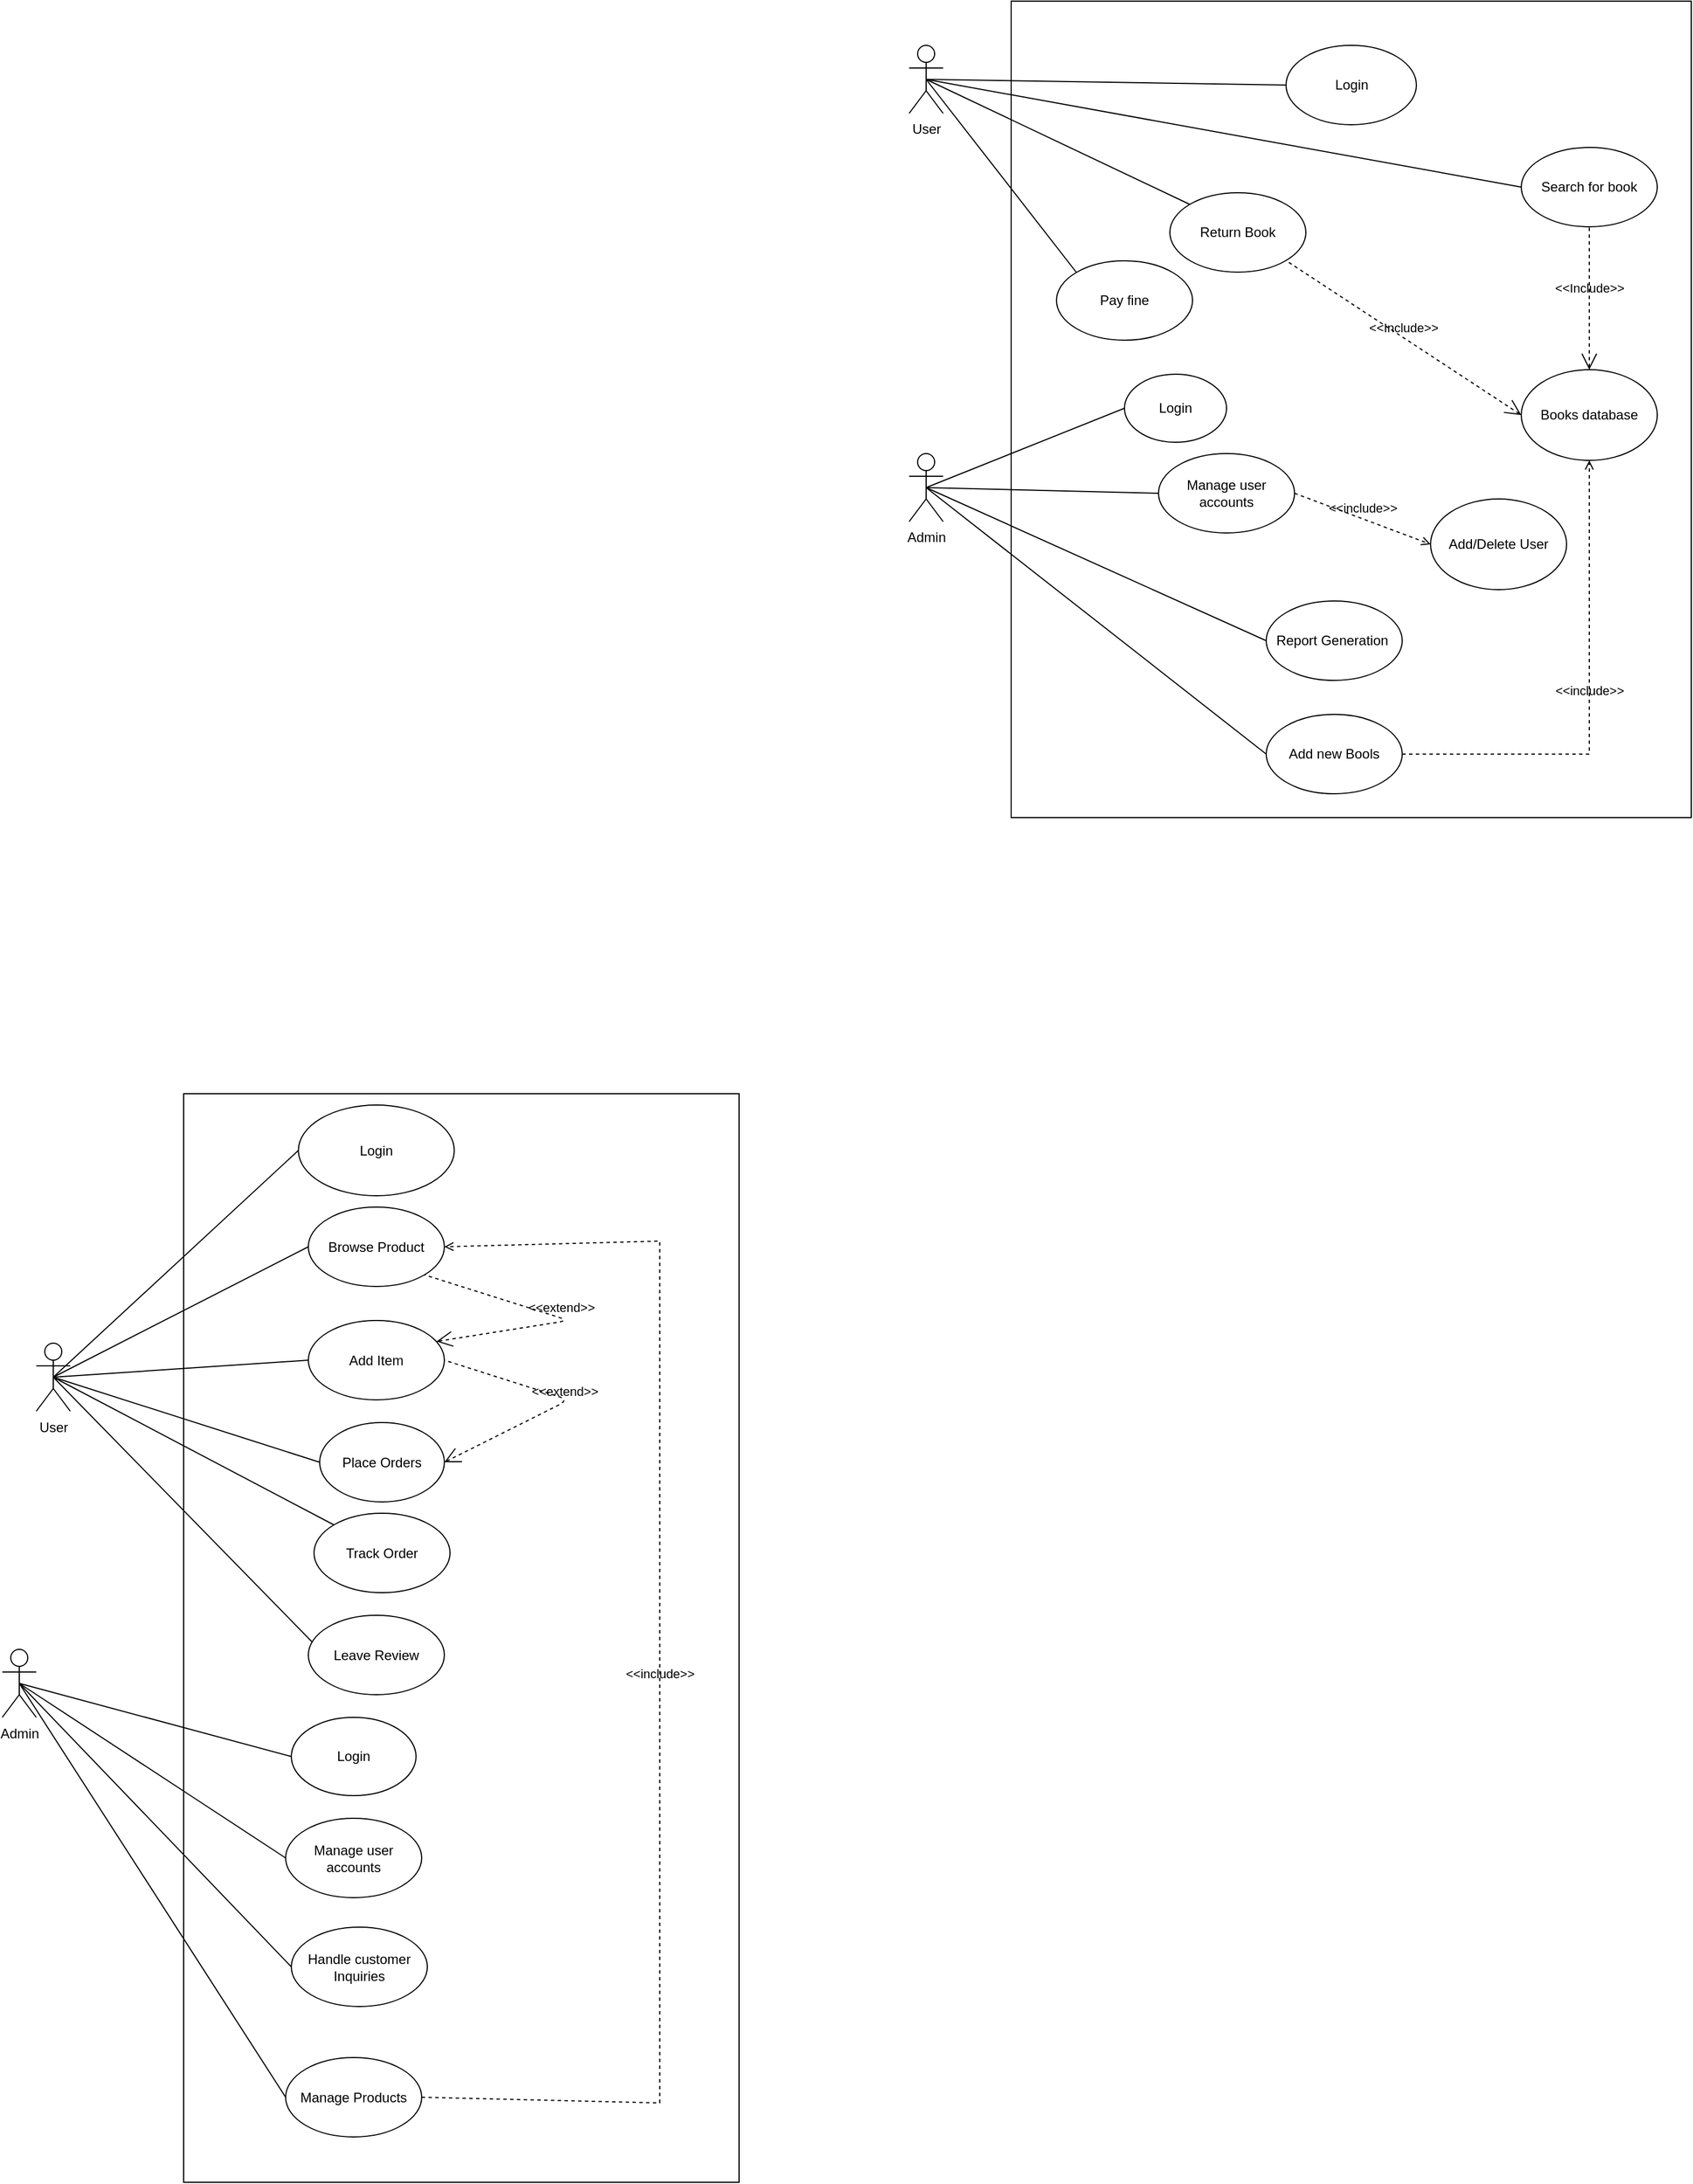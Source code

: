<mxfile version="24.7.10">
  <diagram name="Page-1" id="jw0Ew0xG1-9-6vdu3aY6">
    <mxGraphModel grid="1" page="1" gridSize="10" guides="1" tooltips="1" connect="1" arrows="1" fold="1" pageScale="1" pageWidth="850" pageHeight="1100" math="0" shadow="0">
      <root>
        <mxCell id="0" />
        <mxCell id="1" parent="0" />
        <mxCell id="_Dizf5TkOTmOGYpoTZ8_-41" value="" style="rounded=0;whiteSpace=wrap;html=1;labelBackgroundColor=none;" vertex="1" parent="1">
          <mxGeometry x="970" y="201" width="600" height="720" as="geometry" />
        </mxCell>
        <mxCell id="_Dizf5TkOTmOGYpoTZ8_-42" value="User" style="shape=umlActor;verticalLabelPosition=bottom;verticalAlign=top;html=1;outlineConnect=0;labelBackgroundColor=none;rounded=0;" vertex="1" parent="1">
          <mxGeometry x="880" y="240" width="30" height="60" as="geometry" />
        </mxCell>
        <mxCell id="_Dizf5TkOTmOGYpoTZ8_-43" value="Login" style="ellipse;whiteSpace=wrap;html=1;labelBackgroundColor=none;rounded=0;" vertex="1" parent="1">
          <mxGeometry x="1212.5" y="240" width="115" height="70" as="geometry" />
        </mxCell>
        <mxCell id="_Dizf5TkOTmOGYpoTZ8_-46" value="Search for book" style="ellipse;whiteSpace=wrap;html=1;labelBackgroundColor=none;rounded=0;" vertex="1" parent="1">
          <mxGeometry x="1420" y="330" width="120" height="70" as="geometry" />
        </mxCell>
        <mxCell id="_Dizf5TkOTmOGYpoTZ8_-48" value="Pay fine" style="ellipse;whiteSpace=wrap;html=1;labelBackgroundColor=none;rounded=0;" vertex="1" parent="1">
          <mxGeometry x="1010" y="430" width="120" height="70" as="geometry" />
        </mxCell>
        <mxCell id="_Dizf5TkOTmOGYpoTZ8_-50" value="&lt;div&gt;&lt;span style=&quot;background-color: initial;&quot;&gt;Books database&lt;/span&gt;&lt;br&gt;&lt;/div&gt;" style="ellipse;whiteSpace=wrap;html=1;labelBackgroundColor=none;rounded=0;" vertex="1" parent="1">
          <mxGeometry x="1420" y="526" width="120" height="80" as="geometry" />
        </mxCell>
        <mxCell id="_Dizf5TkOTmOGYpoTZ8_-51" value="&amp;lt;&amp;lt;include&amp;gt;&amp;gt;" style="html=1;verticalAlign=bottom;labelBackgroundColor=none;endArrow=open;endFill=0;dashed=1;rounded=0;entryX=0;entryY=0.5;entryDx=0;entryDy=0;exitX=1;exitY=0.5;exitDx=0;exitDy=0;fontColor=default;" edge="1" parent="1" source="_Dizf5TkOTmOGYpoTZ8_-57" target="_Dizf5TkOTmOGYpoTZ8_-65">
          <mxGeometry width="160" relative="1" as="geometry">
            <mxPoint x="1110" y="270" as="sourcePoint" />
            <mxPoint x="1260" y="270" as="targetPoint" />
          </mxGeometry>
        </mxCell>
        <mxCell id="_Dizf5TkOTmOGYpoTZ8_-52" value="Return Book" style="ellipse;whiteSpace=wrap;html=1;labelBackgroundColor=none;rounded=0;" vertex="1" parent="1">
          <mxGeometry x="1110" y="370" width="120" height="70" as="geometry" />
        </mxCell>
        <mxCell id="_Dizf5TkOTmOGYpoTZ8_-54" value="Admin" style="shape=umlActor;verticalLabelPosition=bottom;verticalAlign=top;html=1;outlineConnect=0;labelBackgroundColor=none;rounded=0;" vertex="1" parent="1">
          <mxGeometry x="880" y="600" width="30" height="60" as="geometry" />
        </mxCell>
        <mxCell id="_Dizf5TkOTmOGYpoTZ8_-57" value="Manage user accounts" style="ellipse;whiteSpace=wrap;html=1;labelBackgroundColor=none;rounded=0;" vertex="1" parent="1">
          <mxGeometry x="1100" y="600" width="120" height="70" as="geometry" />
        </mxCell>
        <mxCell id="_Dizf5TkOTmOGYpoTZ8_-58" value="Add new Bools" style="ellipse;whiteSpace=wrap;html=1;labelBackgroundColor=none;rounded=0;" vertex="1" parent="1">
          <mxGeometry x="1195" y="830" width="120" height="70" as="geometry" />
        </mxCell>
        <mxCell id="_Dizf5TkOTmOGYpoTZ8_-59" value="&amp;lt;&amp;lt;include&amp;gt;&amp;gt;" style="html=1;verticalAlign=bottom;labelBackgroundColor=none;endArrow=open;endFill=0;dashed=1;rounded=0;entryX=0.5;entryY=1;entryDx=0;entryDy=0;exitX=1;exitY=0.5;exitDx=0;exitDy=0;fontColor=default;" edge="1" parent="1" source="_Dizf5TkOTmOGYpoTZ8_-58" target="_Dizf5TkOTmOGYpoTZ8_-50">
          <mxGeometry width="160" relative="1" as="geometry">
            <mxPoint x="1404" y="407" as="sourcePoint" />
            <mxPoint x="1403" y="475" as="targetPoint" />
            <Array as="points">
              <mxPoint x="1480" y="865" />
            </Array>
          </mxGeometry>
        </mxCell>
        <mxCell id="_Dizf5TkOTmOGYpoTZ8_-60" value="Report Generation&amp;nbsp;" style="ellipse;whiteSpace=wrap;html=1;labelBackgroundColor=none;rounded=0;" vertex="1" parent="1">
          <mxGeometry x="1195" y="730" width="120" height="70" as="geometry" />
        </mxCell>
        <mxCell id="_Dizf5TkOTmOGYpoTZ8_-61" value="Login" style="ellipse;whiteSpace=wrap;html=1;labelBackgroundColor=none;rounded=0;" vertex="1" parent="1">
          <mxGeometry x="1070" y="530" width="90" height="60" as="geometry" />
        </mxCell>
        <mxCell id="_Dizf5TkOTmOGYpoTZ8_-65" value="&lt;div&gt;&lt;span style=&quot;background-color: initial;&quot;&gt;Add/Delete User&lt;/span&gt;&lt;br&gt;&lt;/div&gt;" style="ellipse;whiteSpace=wrap;html=1;labelBackgroundColor=none;rounded=0;" vertex="1" parent="1">
          <mxGeometry x="1340" y="640" width="120" height="80" as="geometry" />
        </mxCell>
        <mxCell id="_Dizf5TkOTmOGYpoTZ8_-66" value="&amp;lt;&amp;lt;Include&amp;gt;&amp;gt;" style="edgeStyle=none;html=1;startArrow=open;endArrow=none;startSize=12;verticalAlign=bottom;dashed=1;labelBackgroundColor=none;rounded=0;entryX=0.5;entryY=1;entryDx=0;entryDy=0;exitX=0.5;exitY=0;exitDx=0;exitDy=0;fontColor=default;" edge="1" parent="1" source="_Dizf5TkOTmOGYpoTZ8_-50" target="_Dizf5TkOTmOGYpoTZ8_-46">
          <mxGeometry width="160" relative="1" as="geometry">
            <mxPoint x="1250" y="440" as="sourcePoint" />
            <mxPoint x="1410" y="440" as="targetPoint" />
          </mxGeometry>
        </mxCell>
        <mxCell id="_Dizf5TkOTmOGYpoTZ8_-69" value="&amp;lt;&amp;lt;Include&amp;gt;&amp;gt;" style="edgeStyle=none;html=1;startArrow=open;endArrow=none;startSize=12;verticalAlign=bottom;dashed=1;labelBackgroundColor=none;rounded=0;entryX=1;entryY=1;entryDx=0;entryDy=0;exitX=0;exitY=0.5;exitDx=0;exitDy=0;fontColor=default;" edge="1" parent="1" source="_Dizf5TkOTmOGYpoTZ8_-50" target="_Dizf5TkOTmOGYpoTZ8_-52">
          <mxGeometry width="160" relative="1" as="geometry">
            <mxPoint x="1490" y="480" as="sourcePoint" />
            <mxPoint x="1490" y="410" as="targetPoint" />
          </mxGeometry>
        </mxCell>
        <mxCell id="_Dizf5TkOTmOGYpoTZ8_-74" value="" style="endArrow=none;html=1;rounded=0;entryX=0;entryY=0;entryDx=0;entryDy=0;exitX=0.5;exitY=0.5;exitDx=0;exitDy=0;exitPerimeter=0;labelBackgroundColor=none;fontColor=default;" edge="1" parent="1" source="_Dizf5TkOTmOGYpoTZ8_-42" target="_Dizf5TkOTmOGYpoTZ8_-48">
          <mxGeometry width="50" height="50" relative="1" as="geometry">
            <mxPoint x="890" y="450" as="sourcePoint" />
            <mxPoint x="940" y="400" as="targetPoint" />
          </mxGeometry>
        </mxCell>
        <mxCell id="_Dizf5TkOTmOGYpoTZ8_-75" value="" style="endArrow=none;html=1;rounded=0;entryX=0;entryY=0;entryDx=0;entryDy=0;exitX=0.5;exitY=0.5;exitDx=0;exitDy=0;exitPerimeter=0;labelBackgroundColor=none;fontColor=default;" edge="1" parent="1" source="_Dizf5TkOTmOGYpoTZ8_-42" target="_Dizf5TkOTmOGYpoTZ8_-52">
          <mxGeometry width="50" height="50" relative="1" as="geometry">
            <mxPoint x="905" y="270" as="sourcePoint" />
            <mxPoint x="1077" y="440" as="targetPoint" />
          </mxGeometry>
        </mxCell>
        <mxCell id="_Dizf5TkOTmOGYpoTZ8_-76" value="" style="endArrow=none;html=1;rounded=0;entryX=0;entryY=0.5;entryDx=0;entryDy=0;exitX=0.5;exitY=0.5;exitDx=0;exitDy=0;exitPerimeter=0;labelBackgroundColor=none;fontColor=default;" edge="1" parent="1" source="_Dizf5TkOTmOGYpoTZ8_-42" target="_Dizf5TkOTmOGYpoTZ8_-46">
          <mxGeometry width="50" height="50" relative="1" as="geometry">
            <mxPoint x="915" y="280" as="sourcePoint" />
            <mxPoint x="1087" y="450" as="targetPoint" />
          </mxGeometry>
        </mxCell>
        <mxCell id="_Dizf5TkOTmOGYpoTZ8_-77" value="" style="endArrow=none;html=1;rounded=0;exitX=0.5;exitY=0.5;exitDx=0;exitDy=0;exitPerimeter=0;labelBackgroundColor=none;fontColor=default;entryX=0;entryY=0.5;entryDx=0;entryDy=0;" edge="1" parent="1" source="_Dizf5TkOTmOGYpoTZ8_-42" target="_Dizf5TkOTmOGYpoTZ8_-43">
          <mxGeometry width="50" height="50" relative="1" as="geometry">
            <mxPoint x="900" y="260" as="sourcePoint" />
            <mxPoint x="1180" y="260" as="targetPoint" />
          </mxGeometry>
        </mxCell>
        <mxCell id="_Dizf5TkOTmOGYpoTZ8_-78" value="" style="endArrow=none;html=1;rounded=0;entryX=0;entryY=0.5;entryDx=0;entryDy=0;exitX=0.5;exitY=0.5;exitDx=0;exitDy=0;exitPerimeter=0;labelBackgroundColor=none;fontColor=default;" edge="1" parent="1" source="_Dizf5TkOTmOGYpoTZ8_-54" target="_Dizf5TkOTmOGYpoTZ8_-61">
          <mxGeometry width="50" height="50" relative="1" as="geometry">
            <mxPoint x="905" y="270" as="sourcePoint" />
            <mxPoint x="1077" y="440" as="targetPoint" />
          </mxGeometry>
        </mxCell>
        <mxCell id="_Dizf5TkOTmOGYpoTZ8_-79" value="" style="endArrow=none;html=1;rounded=0;entryX=0;entryY=0.5;entryDx=0;entryDy=0;exitX=0.5;exitY=0.5;exitDx=0;exitDy=0;exitPerimeter=0;labelBackgroundColor=none;fontColor=default;" edge="1" parent="1" source="_Dizf5TkOTmOGYpoTZ8_-54" target="_Dizf5TkOTmOGYpoTZ8_-57">
          <mxGeometry width="50" height="50" relative="1" as="geometry">
            <mxPoint x="900" y="630" as="sourcePoint" />
            <mxPoint x="1080" y="570" as="targetPoint" />
          </mxGeometry>
        </mxCell>
        <mxCell id="_Dizf5TkOTmOGYpoTZ8_-80" value="" style="endArrow=none;html=1;rounded=0;entryX=0;entryY=0.5;entryDx=0;entryDy=0;exitX=0.5;exitY=0.5;exitDx=0;exitDy=0;exitPerimeter=0;labelBackgroundColor=none;fontColor=default;" edge="1" parent="1" source="_Dizf5TkOTmOGYpoTZ8_-54" target="_Dizf5TkOTmOGYpoTZ8_-60">
          <mxGeometry width="50" height="50" relative="1" as="geometry">
            <mxPoint x="910" y="640" as="sourcePoint" />
            <mxPoint x="1110" y="645" as="targetPoint" />
          </mxGeometry>
        </mxCell>
        <mxCell id="_Dizf5TkOTmOGYpoTZ8_-81" value="" style="endArrow=none;html=1;rounded=0;entryX=0;entryY=0.5;entryDx=0;entryDy=0;exitX=0.5;exitY=0.5;exitDx=0;exitDy=0;exitPerimeter=0;labelBackgroundColor=none;fontColor=default;" edge="1" parent="1" source="_Dizf5TkOTmOGYpoTZ8_-54" target="_Dizf5TkOTmOGYpoTZ8_-58">
          <mxGeometry width="50" height="50" relative="1" as="geometry">
            <mxPoint x="905" y="640" as="sourcePoint" />
            <mxPoint x="1205" y="775" as="targetPoint" />
          </mxGeometry>
        </mxCell>
        <mxCell id="_Dizf5TkOTmOGYpoTZ8_-165" value="User" style="shape=umlActor;verticalLabelPosition=bottom;verticalAlign=top;html=1;outlineConnect=0;labelBackgroundColor=none;rounded=0;" vertex="1" parent="1">
          <mxGeometry x="110" y="1384.5" width="30" height="60" as="geometry" />
        </mxCell>
        <mxCell id="_Dizf5TkOTmOGYpoTZ8_-193" value="" style="rounded=0;whiteSpace=wrap;html=1;" vertex="1" parent="1">
          <mxGeometry x="240" y="1164.5" width="490" height="960" as="geometry" />
        </mxCell>
        <mxCell id="_Dizf5TkOTmOGYpoTZ8_-166" value="Login" style="ellipse;whiteSpace=wrap;html=1;labelBackgroundColor=none;rounded=0;" vertex="1" parent="1">
          <mxGeometry x="341.25" y="1174.5" width="137.5" height="80" as="geometry" />
        </mxCell>
        <mxCell id="_Dizf5TkOTmOGYpoTZ8_-167" value="Browse Product" style="ellipse;whiteSpace=wrap;html=1;labelBackgroundColor=none;rounded=0;" vertex="1" parent="1">
          <mxGeometry x="350" y="1264.5" width="120" height="70" as="geometry" />
        </mxCell>
        <mxCell id="_Dizf5TkOTmOGYpoTZ8_-168" value="Track Order" style="ellipse;whiteSpace=wrap;html=1;labelBackgroundColor=none;rounded=0;" vertex="1" parent="1">
          <mxGeometry x="355" y="1534.5" width="120" height="70" as="geometry" />
        </mxCell>
        <mxCell id="_Dizf5TkOTmOGYpoTZ8_-171" value="Admin" style="shape=umlActor;verticalLabelPosition=bottom;verticalAlign=top;html=1;outlineConnect=0;labelBackgroundColor=none;rounded=0;" vertex="1" parent="1">
          <mxGeometry x="80" y="1654.5" width="30" height="60" as="geometry" />
        </mxCell>
        <mxCell id="_Dizf5TkOTmOGYpoTZ8_-172" value="Manage user accounts" style="ellipse;whiteSpace=wrap;html=1;labelBackgroundColor=none;rounded=0;" vertex="1" parent="1">
          <mxGeometry x="330" y="1803.5" width="120" height="70" as="geometry" />
        </mxCell>
        <mxCell id="_Dizf5TkOTmOGYpoTZ8_-173" value="Manage Products" style="ellipse;whiteSpace=wrap;html=1;labelBackgroundColor=none;rounded=0;" vertex="1" parent="1">
          <mxGeometry x="330" y="2014.5" width="120" height="70" as="geometry" />
        </mxCell>
        <mxCell id="_Dizf5TkOTmOGYpoTZ8_-175" value="Handle customer Inquiries" style="ellipse;whiteSpace=wrap;html=1;labelBackgroundColor=none;rounded=0;" vertex="1" parent="1">
          <mxGeometry x="335" y="1899.5" width="120" height="70" as="geometry" />
        </mxCell>
        <mxCell id="_Dizf5TkOTmOGYpoTZ8_-176" value="Login" style="ellipse;whiteSpace=wrap;html=1;labelBackgroundColor=none;rounded=0;" vertex="1" parent="1">
          <mxGeometry x="335" y="1714.5" width="110" height="69" as="geometry" />
        </mxCell>
        <mxCell id="_Dizf5TkOTmOGYpoTZ8_-179" value="" style="endArrow=none;html=1;rounded=0;entryX=0;entryY=0;entryDx=0;entryDy=0;exitX=0.5;exitY=0.5;exitDx=0;exitDy=0;exitPerimeter=0;labelBackgroundColor=none;fontColor=default;" edge="1" parent="1" source="_Dizf5TkOTmOGYpoTZ8_-165" target="_Dizf5TkOTmOGYpoTZ8_-168">
          <mxGeometry width="50" height="50" relative="1" as="geometry">
            <mxPoint x="120" y="1583.5" as="sourcePoint" />
            <mxPoint x="170" y="1533.5" as="targetPoint" />
          </mxGeometry>
        </mxCell>
        <mxCell id="_Dizf5TkOTmOGYpoTZ8_-180" value="" style="endArrow=none;html=1;rounded=0;entryX=0;entryY=0.5;entryDx=0;entryDy=0;exitX=0.5;exitY=0.5;exitDx=0;exitDy=0;exitPerimeter=0;labelBackgroundColor=none;fontColor=default;" edge="1" parent="1" source="_Dizf5TkOTmOGYpoTZ8_-165" target="_Dizf5TkOTmOGYpoTZ8_-167">
          <mxGeometry width="50" height="50" relative="1" as="geometry">
            <mxPoint x="145" y="1413.5" as="sourcePoint" />
            <mxPoint x="317" y="1583.5" as="targetPoint" />
          </mxGeometry>
        </mxCell>
        <mxCell id="_Dizf5TkOTmOGYpoTZ8_-181" value="" style="endArrow=none;html=1;rounded=0;exitX=0.5;exitY=0.5;exitDx=0;exitDy=0;exitPerimeter=0;labelBackgroundColor=none;fontColor=default;entryX=0;entryY=0.5;entryDx=0;entryDy=0;" edge="1" parent="1" source="_Dizf5TkOTmOGYpoTZ8_-165" target="_Dizf5TkOTmOGYpoTZ8_-166">
          <mxGeometry width="50" height="50" relative="1" as="geometry">
            <mxPoint x="130" y="1393.5" as="sourcePoint" />
            <mxPoint x="410" y="1393.5" as="targetPoint" />
          </mxGeometry>
        </mxCell>
        <mxCell id="_Dizf5TkOTmOGYpoTZ8_-182" value="" style="endArrow=none;html=1;rounded=0;entryX=0;entryY=0.5;entryDx=0;entryDy=0;exitX=0.5;exitY=0.5;exitDx=0;exitDy=0;exitPerimeter=0;labelBackgroundColor=none;fontColor=default;" edge="1" parent="1" source="_Dizf5TkOTmOGYpoTZ8_-171" target="_Dizf5TkOTmOGYpoTZ8_-176">
          <mxGeometry width="50" height="50" relative="1" as="geometry">
            <mxPoint x="120" y="1418.5" as="sourcePoint" />
            <mxPoint x="292" y="1588.5" as="targetPoint" />
          </mxGeometry>
        </mxCell>
        <mxCell id="_Dizf5TkOTmOGYpoTZ8_-183" value="" style="endArrow=none;html=1;rounded=0;entryX=0;entryY=0.5;entryDx=0;entryDy=0;exitX=0.5;exitY=0.5;exitDx=0;exitDy=0;exitPerimeter=0;labelBackgroundColor=none;fontColor=default;" edge="1" parent="1" source="_Dizf5TkOTmOGYpoTZ8_-171" target="_Dizf5TkOTmOGYpoTZ8_-172">
          <mxGeometry width="50" height="50" relative="1" as="geometry">
            <mxPoint x="115" y="1778.5" as="sourcePoint" />
            <mxPoint x="295" y="1718.5" as="targetPoint" />
          </mxGeometry>
        </mxCell>
        <mxCell id="_Dizf5TkOTmOGYpoTZ8_-184" value="" style="endArrow=none;html=1;rounded=0;entryX=0;entryY=0.5;entryDx=0;entryDy=0;exitX=0.5;exitY=0.5;exitDx=0;exitDy=0;exitPerimeter=0;labelBackgroundColor=none;fontColor=default;" edge="1" parent="1" source="_Dizf5TkOTmOGYpoTZ8_-171" target="_Dizf5TkOTmOGYpoTZ8_-175">
          <mxGeometry width="50" height="50" relative="1" as="geometry">
            <mxPoint x="125" y="1788.5" as="sourcePoint" />
            <mxPoint x="325" y="1793.5" as="targetPoint" />
          </mxGeometry>
        </mxCell>
        <mxCell id="_Dizf5TkOTmOGYpoTZ8_-185" value="" style="endArrow=none;html=1;rounded=0;entryX=0;entryY=0.5;entryDx=0;entryDy=0;exitX=0.5;exitY=0.5;exitDx=0;exitDy=0;exitPerimeter=0;labelBackgroundColor=none;fontColor=default;" edge="1" parent="1" source="_Dizf5TkOTmOGYpoTZ8_-171" target="_Dizf5TkOTmOGYpoTZ8_-173">
          <mxGeometry width="50" height="50" relative="1" as="geometry">
            <mxPoint x="120" y="1788.5" as="sourcePoint" />
            <mxPoint x="420" y="1923.5" as="targetPoint" />
          </mxGeometry>
        </mxCell>
        <mxCell id="_Dizf5TkOTmOGYpoTZ8_-186" value="Add Item" style="ellipse;whiteSpace=wrap;html=1;labelBackgroundColor=none;rounded=0;" vertex="1" parent="1">
          <mxGeometry x="350" y="1364.5" width="120" height="70" as="geometry" />
        </mxCell>
        <mxCell id="_Dizf5TkOTmOGYpoTZ8_-188" value="Place Orders" style="ellipse;whiteSpace=wrap;html=1;labelBackgroundColor=none;rounded=0;" vertex="1" parent="1">
          <mxGeometry x="360" y="1454.5" width="110" height="70" as="geometry" />
        </mxCell>
        <mxCell id="_Dizf5TkOTmOGYpoTZ8_-190" value="Leave Review" style="ellipse;whiteSpace=wrap;html=1;labelBackgroundColor=none;rounded=0;" vertex="1" parent="1">
          <mxGeometry x="350" y="1624.5" width="120" height="70" as="geometry" />
        </mxCell>
        <mxCell id="_Dizf5TkOTmOGYpoTZ8_-191" value="" style="endArrow=none;html=1;rounded=0;entryX=0.027;entryY=0.334;entryDx=0;entryDy=0;exitX=0.5;exitY=0.5;exitDx=0;exitDy=0;exitPerimeter=0;labelBackgroundColor=none;fontColor=default;entryPerimeter=0;" edge="1" parent="1" source="_Dizf5TkOTmOGYpoTZ8_-165" target="_Dizf5TkOTmOGYpoTZ8_-190">
          <mxGeometry width="50" height="50" relative="1" as="geometry">
            <mxPoint x="135" y="1424.5" as="sourcePoint" />
            <mxPoint x="327" y="1485.5" as="targetPoint" />
          </mxGeometry>
        </mxCell>
        <mxCell id="_Dizf5TkOTmOGYpoTZ8_-192" value="" style="endArrow=none;html=1;rounded=0;entryX=0;entryY=0.5;entryDx=0;entryDy=0;exitX=0.5;exitY=0.5;exitDx=0;exitDy=0;exitPerimeter=0;labelBackgroundColor=none;fontColor=default;" edge="1" parent="1" source="_Dizf5TkOTmOGYpoTZ8_-165" target="_Dizf5TkOTmOGYpoTZ8_-186">
          <mxGeometry width="50" height="50" relative="1" as="geometry">
            <mxPoint x="135" y="1424.5" as="sourcePoint" />
            <mxPoint x="348" y="1617.5" as="targetPoint" />
          </mxGeometry>
        </mxCell>
        <mxCell id="_Dizf5TkOTmOGYpoTZ8_-198" value="&amp;lt;&amp;lt;include&amp;gt;&amp;gt;" style="html=1;verticalAlign=bottom;labelBackgroundColor=none;endArrow=open;endFill=0;dashed=1;rounded=0;entryX=1;entryY=0.5;entryDx=0;entryDy=0;exitX=1;exitY=0.5;exitDx=0;exitDy=0;fontColor=default;" edge="1" parent="1" source="_Dizf5TkOTmOGYpoTZ8_-173" target="_Dizf5TkOTmOGYpoTZ8_-167">
          <mxGeometry width="160" relative="1" as="geometry">
            <mxPoint x="270" y="2058.5" as="sourcePoint" />
            <mxPoint x="630" y="1649.5" as="targetPoint" />
            <Array as="points">
              <mxPoint x="660" y="2054.5" />
              <mxPoint x="660" y="1294.5" />
            </Array>
          </mxGeometry>
        </mxCell>
        <mxCell id="_Dizf5TkOTmOGYpoTZ8_-200" value="" style="endArrow=none;html=1;rounded=0;entryX=0;entryY=0.5;entryDx=0;entryDy=0;exitX=0.5;exitY=0.5;exitDx=0;exitDy=0;exitPerimeter=0;labelBackgroundColor=none;fontColor=default;" edge="1" parent="1" source="_Dizf5TkOTmOGYpoTZ8_-165" target="_Dizf5TkOTmOGYpoTZ8_-188">
          <mxGeometry width="50" height="50" relative="1" as="geometry">
            <mxPoint x="135" y="1424.5" as="sourcePoint" />
            <mxPoint x="378" y="1444.5" as="targetPoint" />
          </mxGeometry>
        </mxCell>
        <mxCell id="_Dizf5TkOTmOGYpoTZ8_-203" value="&amp;lt;&amp;lt;extend&amp;gt;&amp;gt;" style="edgeStyle=none;html=1;startArrow=open;endArrow=none;startSize=12;verticalAlign=bottom;dashed=1;labelBackgroundColor=none;entryX=1;entryY=1;entryDx=0;entryDy=0;exitX=0.942;exitY=0.264;exitDx=0;exitDy=0;exitPerimeter=0;" edge="1" parent="1" source="_Dizf5TkOTmOGYpoTZ8_-186" target="_Dizf5TkOTmOGYpoTZ8_-167">
          <mxGeometry width="160" relative="1" as="geometry">
            <mxPoint x="480" y="1354.5" as="sourcePoint" />
            <mxPoint x="640" y="1354.5" as="targetPoint" />
            <Array as="points">
              <mxPoint x="580" y="1364.5" />
            </Array>
          </mxGeometry>
        </mxCell>
        <mxCell id="_Dizf5TkOTmOGYpoTZ8_-204" value="&amp;lt;&amp;lt;extend&amp;gt;&amp;gt;" style="edgeStyle=none;html=1;startArrow=open;endArrow=none;startSize=12;verticalAlign=bottom;dashed=1;labelBackgroundColor=none;entryX=1;entryY=0.5;entryDx=0;entryDy=0;exitX=1;exitY=0.5;exitDx=0;exitDy=0;" edge="1" parent="1" source="_Dizf5TkOTmOGYpoTZ8_-188" target="_Dizf5TkOTmOGYpoTZ8_-186">
          <mxGeometry width="160" relative="1" as="geometry">
            <mxPoint x="478" y="1382.5" as="sourcePoint" />
            <mxPoint x="462" y="1334.5" as="targetPoint" />
            <Array as="points">
              <mxPoint x="580" y="1434.5" />
            </Array>
          </mxGeometry>
        </mxCell>
      </root>
    </mxGraphModel>
  </diagram>
</mxfile>
